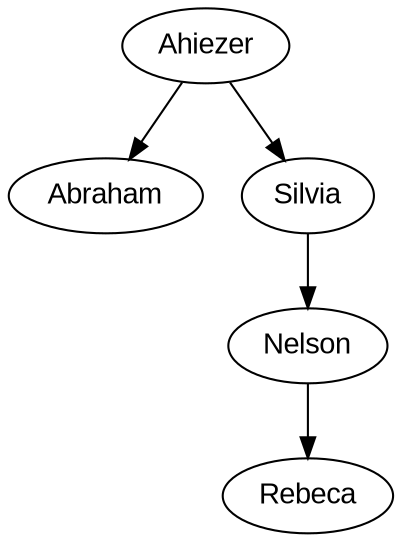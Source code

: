digraph BST {
    node [fontname="Arial"];
    Ahiezer -> Abraham;
    Ahiezer -> Silvia;
    Silvia -> Nelson;
    Nelson -> Rebeca;
}
